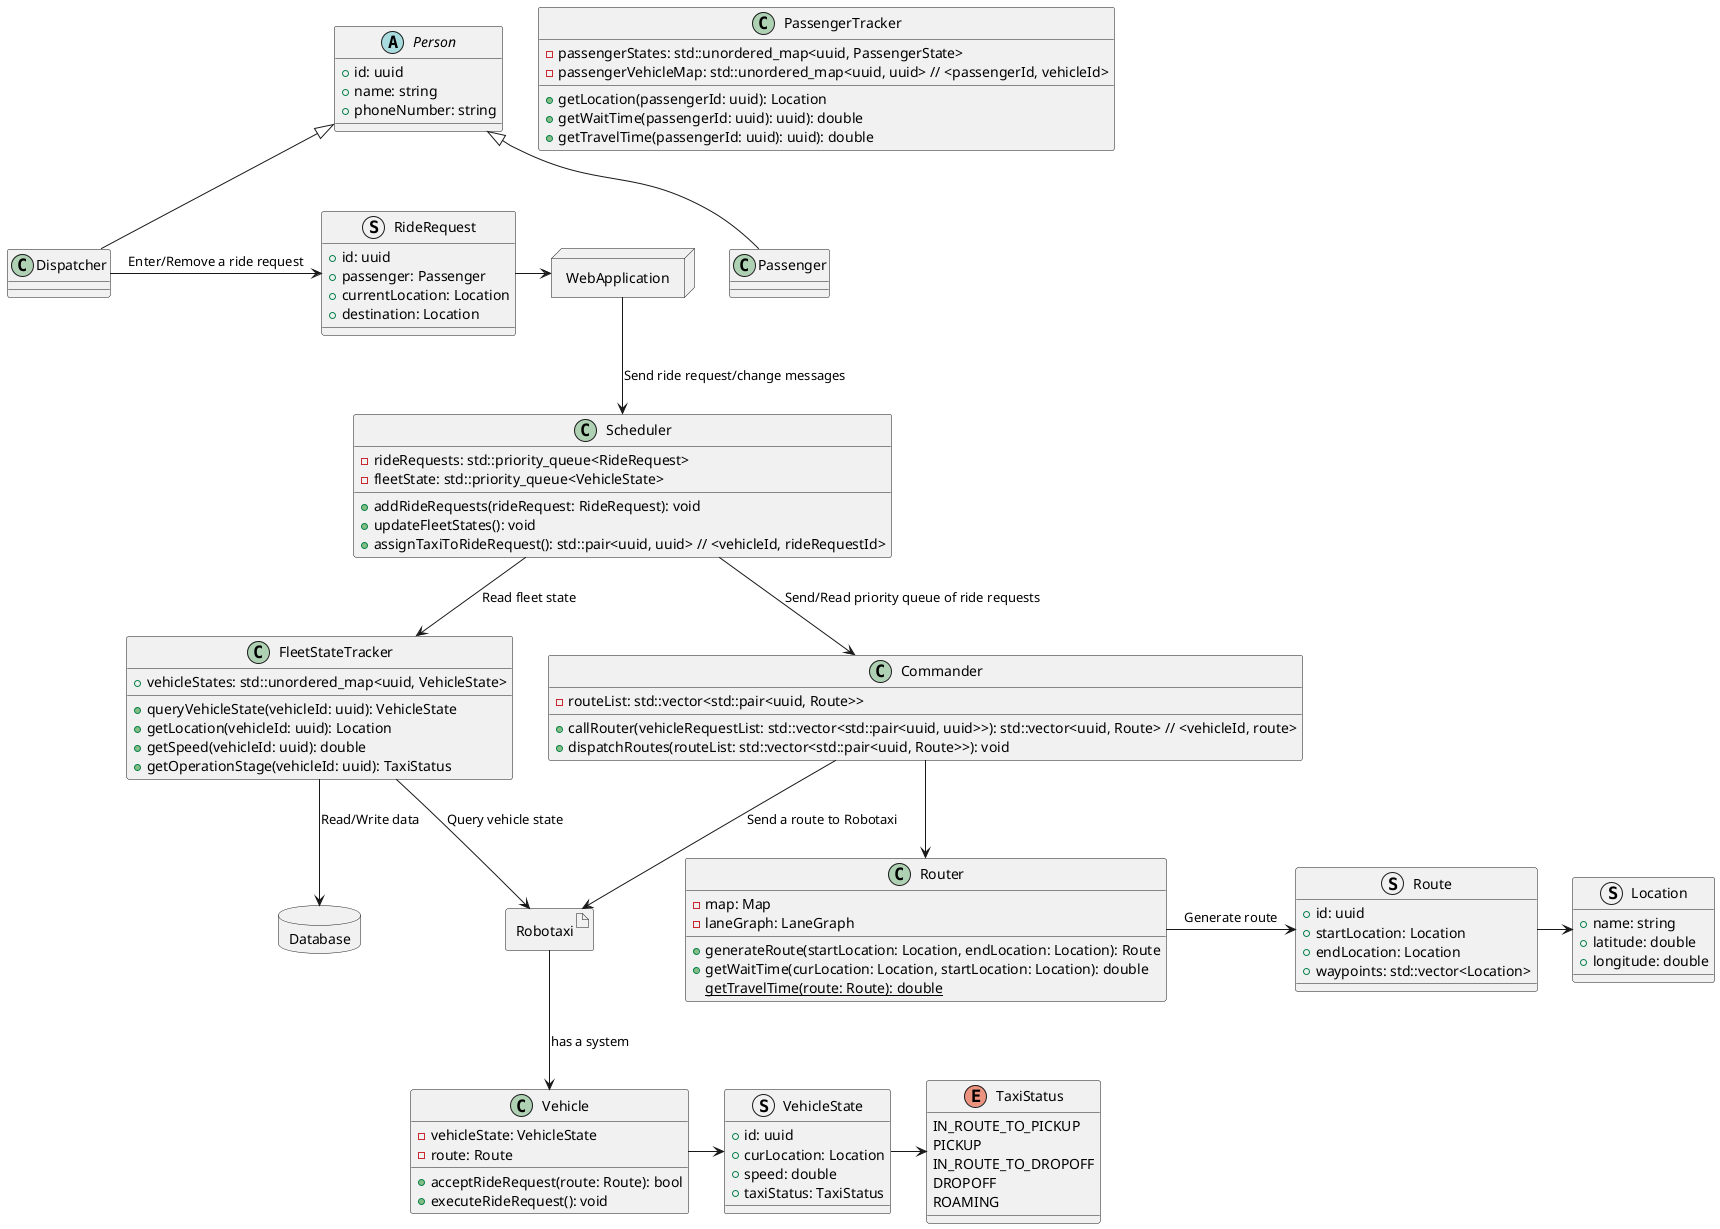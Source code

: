 @startuml

enum TaxiStatus {
  IN_ROUTE_TO_PICKUP
  PICKUP
  IN_ROUTE_TO_DROPOFF
  DROPOFF
  ROAMING
}

abstract class Person {
  +id: uuid
  +name: string
  +phoneNumber: string
}

class Passenger extends Person {
}

class Dispatcher extends Person {
}

struct RideRequest {
  +id: uuid
  +passenger: Passenger
  +currentLocation: Location
  +destination: Location
}

struct Location {
  +name: string
  +latitude: double
  +longitude: double
}

node WebApplication {
}

Dispatcher -> RideRequest : "Enter/Remove a ride request"
RideRequest -> WebApplication

class Scheduler {
  -rideRequests: std::priority_queue<RideRequest>
  -fleetState: std::priority_queue<VehicleState>
  +addRideRequests(rideRequest: RideRequest): void
  +updateFleetStates(): void
  +assignTaxiToRideRequest(): std::pair<uuid, uuid> // <vehicleId, rideRequestId>
}

struct Route {
  +id: uuid
  +startLocation: Location
  +endLocation: Location
  +waypoints: std::vector<Location>
}

Route -> Location

class Router {
  -map: Map
  -laneGraph: LaneGraph
  +generateRoute(startLocation: Location, endLocation: Location): Route
  +getWaitTime(curLocation: Location, startLocation: Location): double
  {static} getTravelTime(route: Route): double
}

Router -> Route : "Generate route"

class PassengerTracker {
  -passengerStates: std::unordered_map<uuid, PassengerState>
  -passengerVehicleMap: std::unordered_map<uuid, uuid> // <passengerId, vehicleId>
  +getLocation(passengerId: uuid): Location
  +getWaitTime(passengerId: uuid): uuid): double
  +getTravelTime(passengerId: uuid): uuid): double
}

class FleetStateTracker {
  +vehicleStates: std::unordered_map<uuid, VehicleState>
  +queryVehicleState(vehicleId: uuid): VehicleState
  +getLocation(vehicleId: uuid): Location
  +getSpeed(vehicleId: uuid): double
  +getOperationStage(vehicleId: uuid): TaxiStatus
}

database Database {
'  +data: Map<string, List<Record>>
'  +readData(query: string): List<Record>
'  +writeData(record: Record): void
}

artifact Robotaxi {
}

class Vehicle {
  -vehicleState: VehicleState
  -route: Route
  +acceptRideRequest(route: Route): bool
  +executeRideRequest(): void
}

struct VehicleState {
  +id: uuid
  +curLocation: Location
  +speed: double
  +taxiStatus: TaxiStatus
}

Robotaxi --> Vehicle : has a system
Vehicle -> VehicleState

class Commander {
  -routeList: std::vector<std::pair<uuid, Route>>
  +callRouter(vehicleRequestList: std::vector<std::pair<uuid, uuid>>): std::vector<uuid, Route> // <vehicleId, route>
  +dispatchRoutes(routeList: std::vector<std::pair<uuid, Route>>): void
}

VehicleState -> TaxiStatus
WebApplication --> Scheduler : "Send ride request/change messages"
Scheduler --> FleetStateTracker : "Read fleet state"
FleetStateTracker --> Database : "Read/Write data"
Scheduler --> Commander : "Send/Read priority queue of ride requests"
Commander --> Router
Commander --> Robotaxi: "Send a route to Robotaxi"
FleetStateTracker --> Robotaxi : "Query vehicle state"


@enduml